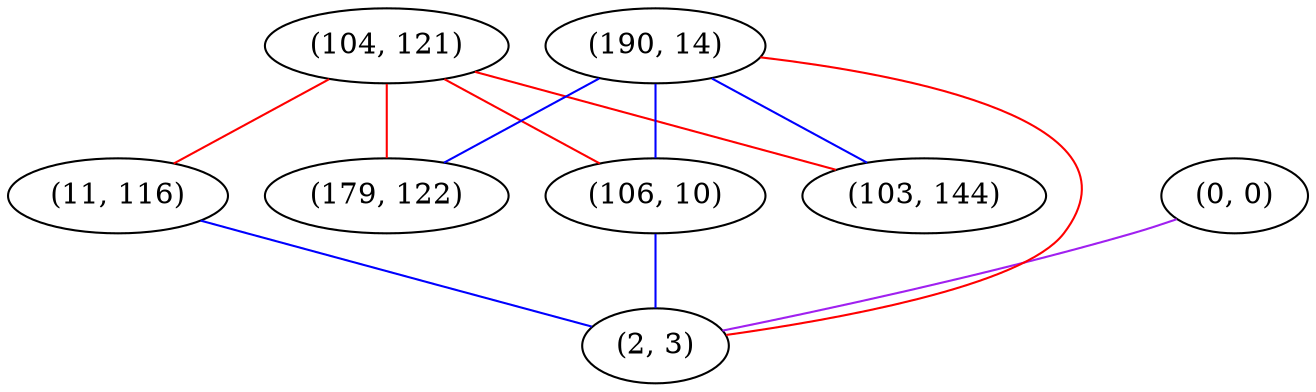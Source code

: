 graph "" {
"(104, 121)";
"(0, 0)";
"(190, 14)";
"(179, 122)";
"(106, 10)";
"(103, 144)";
"(11, 116)";
"(2, 3)";
"(104, 121)" -- "(103, 144)"  [color=red, key=0, weight=1];
"(104, 121)" -- "(179, 122)"  [color=red, key=0, weight=1];
"(104, 121)" -- "(11, 116)"  [color=red, key=0, weight=1];
"(104, 121)" -- "(106, 10)"  [color=red, key=0, weight=1];
"(0, 0)" -- "(2, 3)"  [color=purple, key=0, weight=4];
"(190, 14)" -- "(103, 144)"  [color=blue, key=0, weight=3];
"(190, 14)" -- "(179, 122)"  [color=blue, key=0, weight=3];
"(190, 14)" -- "(2, 3)"  [color=red, key=0, weight=1];
"(190, 14)" -- "(106, 10)"  [color=blue, key=0, weight=3];
"(106, 10)" -- "(2, 3)"  [color=blue, key=0, weight=3];
"(11, 116)" -- "(2, 3)"  [color=blue, key=0, weight=3];
}
